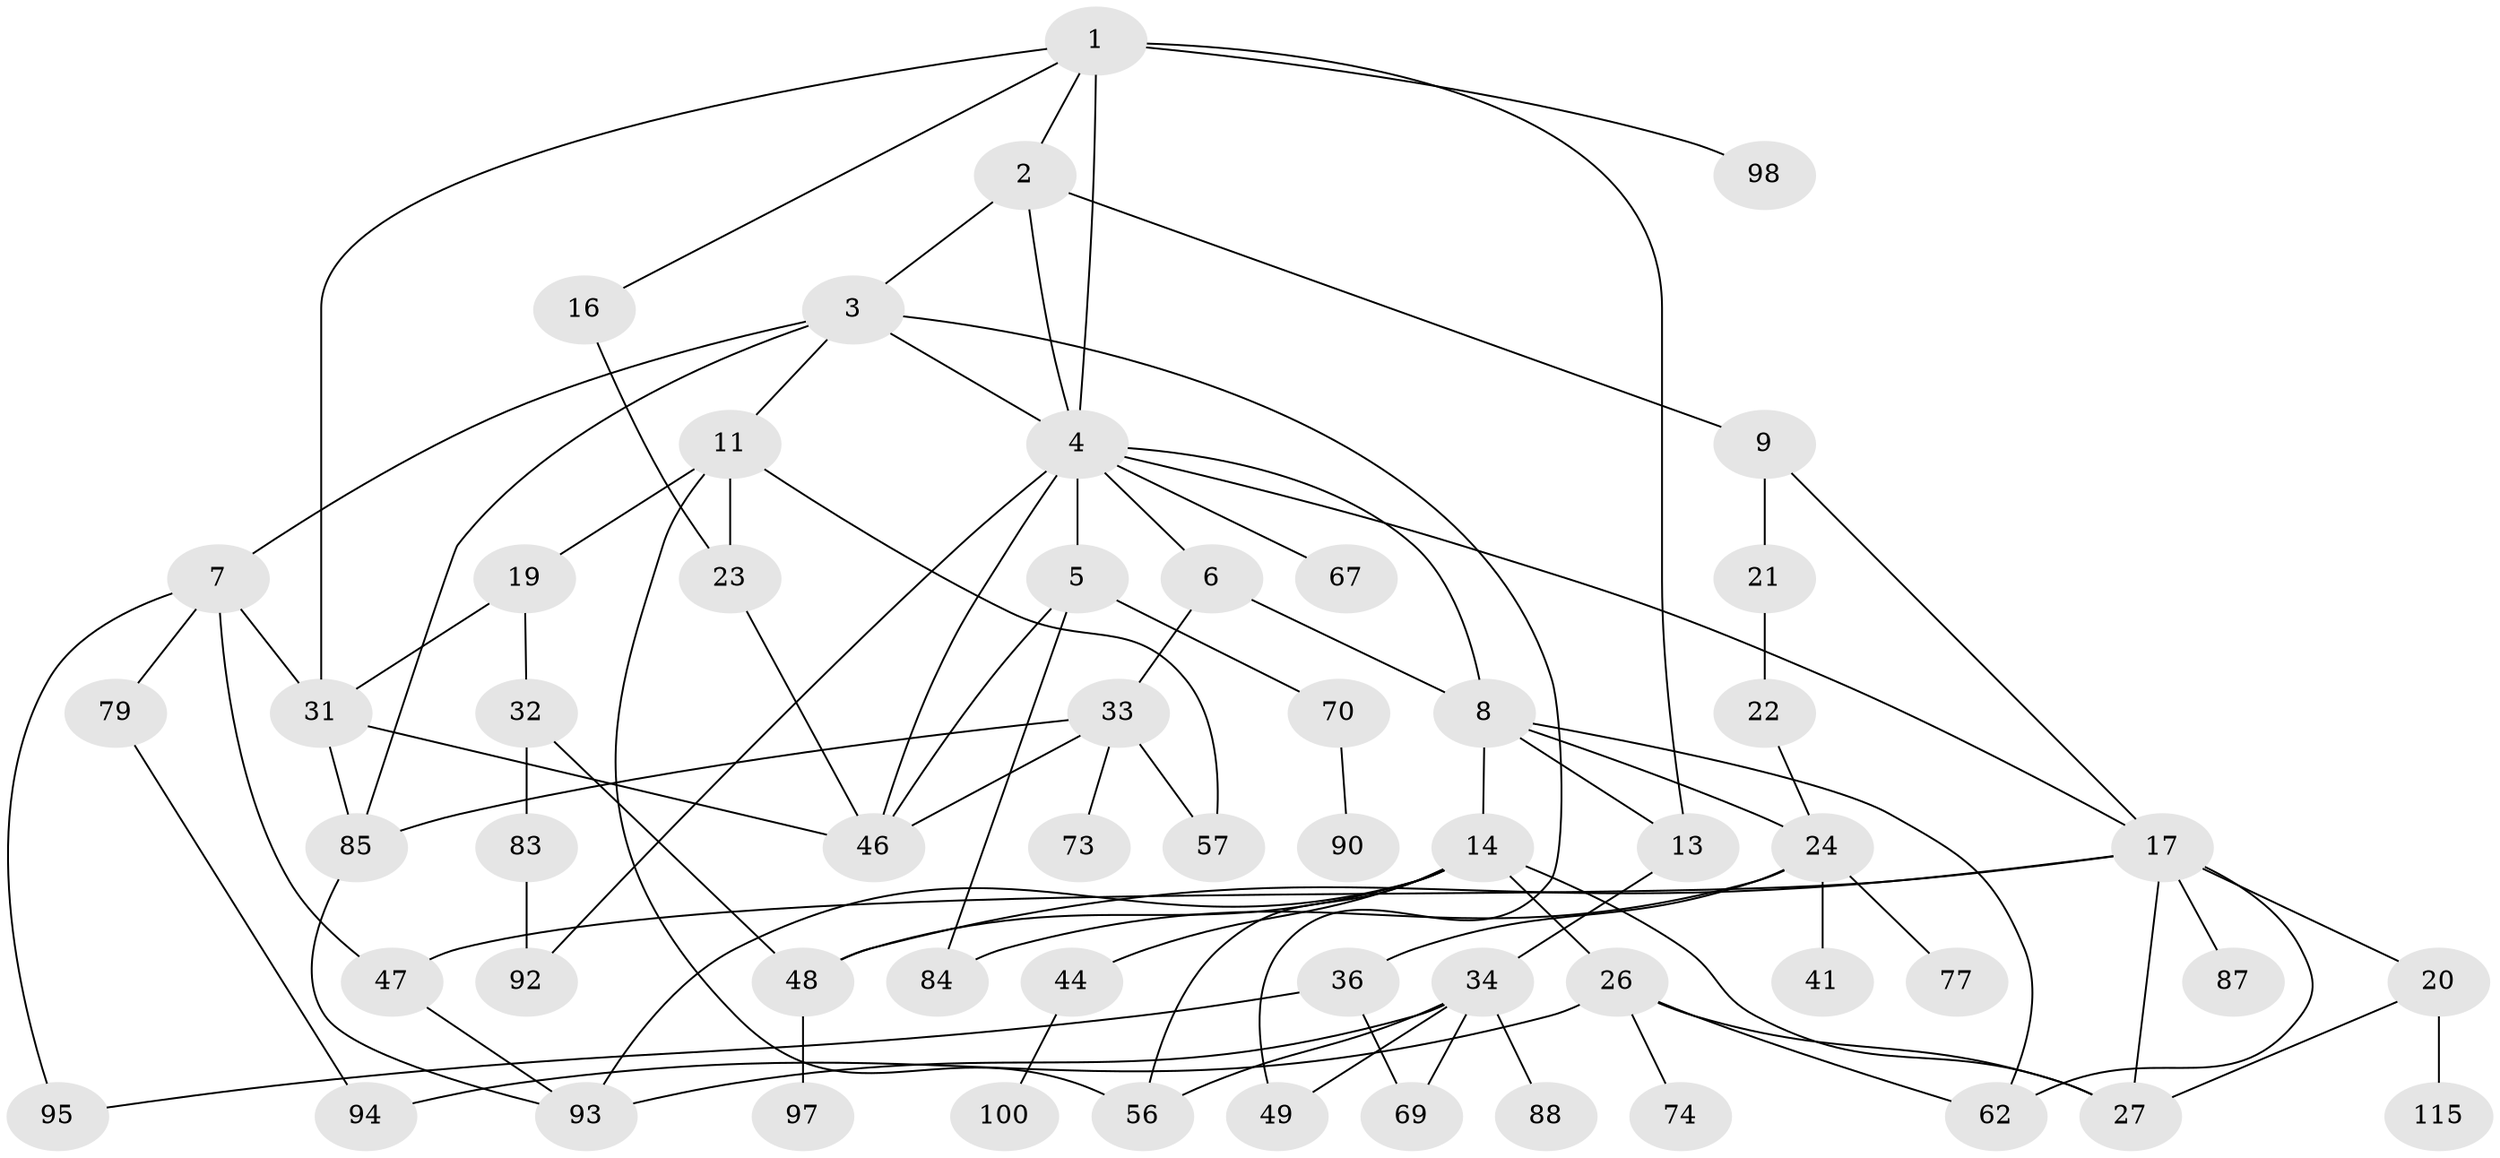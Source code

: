 // original degree distribution, {4: 0.12173913043478261, 5: 0.05217391304347826, 7: 0.008695652173913044, 3: 0.25217391304347825, 2: 0.3217391304347826, 6: 0.034782608695652174, 1: 0.20869565217391303}
// Generated by graph-tools (version 1.1) at 2025/13/03/09/25 04:13:34]
// undirected, 57 vertices, 91 edges
graph export_dot {
graph [start="1"]
  node [color=gray90,style=filled];
  1 [super="+30+39"];
  2;
  3 [super="+37+99"];
  4 [super="+15+12"];
  5 [super="+63"];
  6;
  7 [super="+29"];
  8 [super="+54+53+10+42"];
  9 [super="+38"];
  11;
  13;
  14 [super="+18"];
  16 [super="+91"];
  17 [super="+35+96"];
  19;
  20;
  21;
  22;
  23 [super="+58"];
  24 [super="+28"];
  26 [super="+52"];
  27 [super="+101"];
  31 [super="+71+61"];
  32 [super="+51"];
  33 [super="+43"];
  34 [super="+72"];
  36 [super="+65"];
  41 [super="+45+89"];
  44 [super="+75"];
  46 [super="+50"];
  47 [super="+103+64"];
  48 [super="+86"];
  49 [super="+105"];
  56 [super="+81+80+76"];
  57;
  62;
  67;
  69;
  70;
  73;
  74;
  77;
  79;
  83;
  84;
  85 [super="+108"];
  87;
  88;
  90;
  92;
  93 [super="+102"];
  94;
  95;
  97;
  98;
  100;
  115;
  1 -- 2;
  1 -- 16;
  1 -- 98;
  1 -- 31;
  1 -- 4;
  1 -- 13;
  2 -- 3;
  2 -- 4;
  2 -- 9;
  3 -- 7;
  3 -- 11;
  3 -- 49;
  3 -- 85;
  3 -- 4;
  4 -- 5 [weight=2];
  4 -- 6;
  4 -- 67;
  4 -- 92;
  4 -- 46 [weight=2];
  4 -- 17;
  4 -- 8;
  5 -- 70;
  5 -- 84;
  5 -- 46;
  6 -- 8;
  6 -- 33;
  7 -- 31;
  7 -- 47;
  7 -- 79;
  7 -- 95;
  8 -- 14;
  8 -- 24;
  8 -- 62;
  8 -- 13;
  9 -- 17;
  9 -- 21;
  11 -- 19;
  11 -- 23;
  11 -- 56;
  11 -- 57;
  13 -- 34;
  14 -- 48;
  14 -- 56;
  14 -- 26;
  14 -- 44;
  14 -- 93;
  14 -- 27;
  16 -- 23;
  17 -- 20;
  17 -- 47;
  17 -- 87;
  17 -- 62;
  17 -- 48;
  17 -- 27;
  19 -- 32;
  19 -- 31;
  20 -- 27;
  20 -- 115;
  21 -- 22;
  22 -- 24;
  23 -- 46;
  24 -- 36;
  24 -- 41;
  24 -- 77;
  24 -- 84;
  26 -- 62;
  26 -- 94;
  26 -- 27;
  26 -- 74;
  31 -- 85;
  31 -- 46;
  32 -- 48;
  32 -- 83;
  33 -- 73;
  33 -- 85;
  33 -- 57;
  33 -- 46;
  34 -- 49;
  34 -- 88;
  34 -- 56;
  34 -- 93;
  34 -- 69;
  36 -- 69;
  36 -- 95;
  44 -- 100;
  47 -- 93;
  48 -- 97;
  70 -- 90;
  79 -- 94;
  83 -- 92;
  85 -- 93;
}
